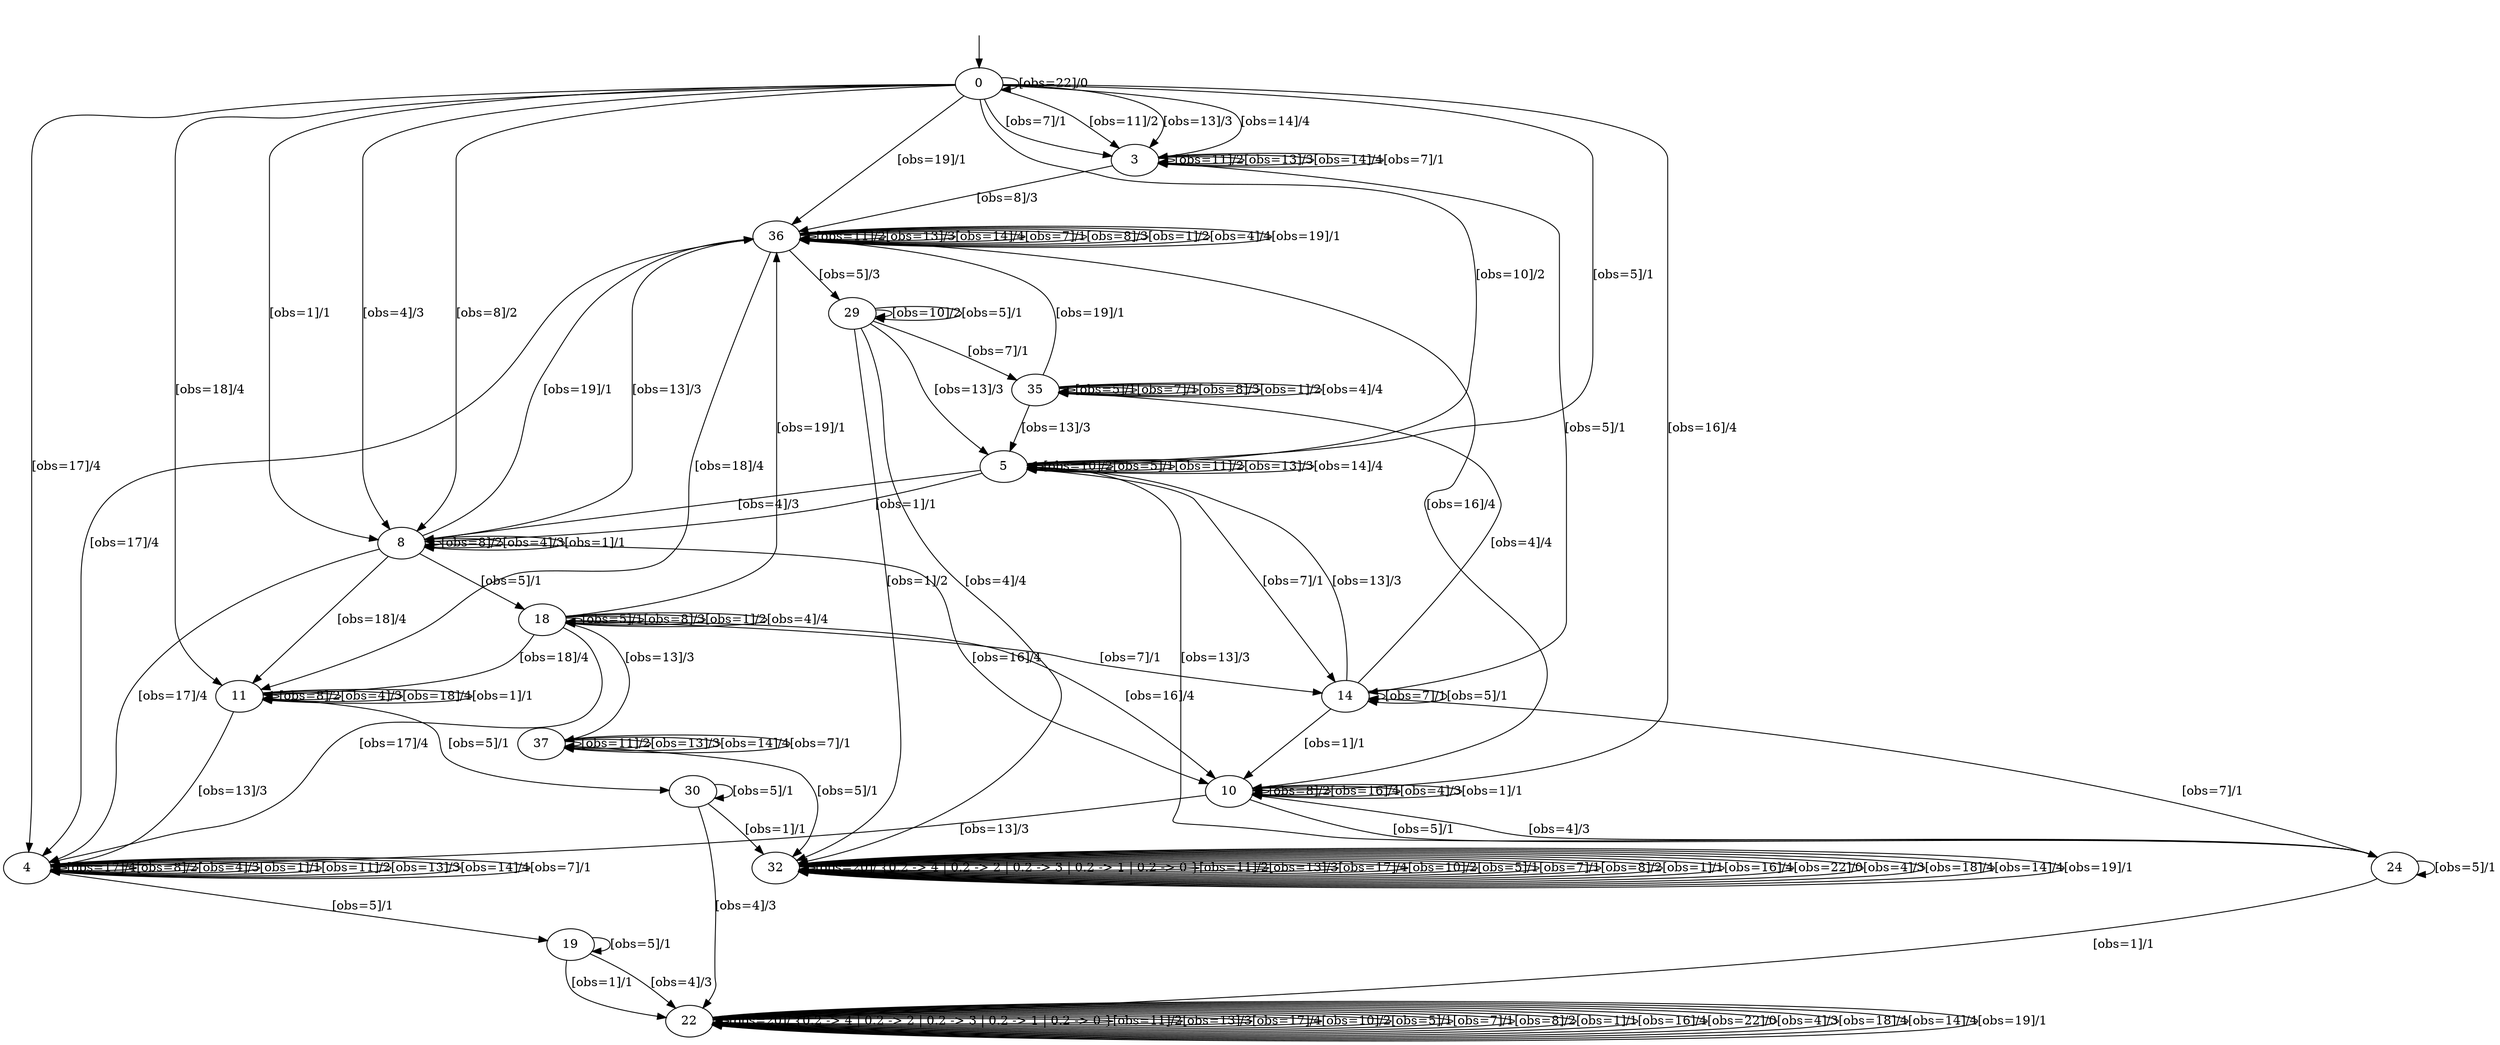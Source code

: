 digraph {
37;
36;
35;
32;
30;
29;
11;
10;
8;
5;
4;
3;
0;
14;
18;
19;
22;
24;
__init [label="", style=invis, width=0];
__init -> 0;
37 -> 37 [label="[obs=11]/2"];
37 -> 37 [label="[obs=13]/3"];
37 -> 37 [label="[obs=14]/4"];
37 -> 37 [label="[obs=7]/1"];
37 -> 32 [label="[obs=5]/1"];
36 -> 36 [label="[obs=11]/2"];
36 -> 36 [label="[obs=13]/3"];
36 -> 36 [label="[obs=14]/4"];
36 -> 36 [label="[obs=7]/1"];
36 -> 4 [label="[obs=17]/4"];
36 -> 36 [label="[obs=8]/3"];
36 -> 36 [label="[obs=1]/2"];
36 -> 10 [label="[obs=16]/4"];
36 -> 36 [label="[obs=4]/4"];
36 -> 11 [label="[obs=18]/4"];
36 -> 29 [label="[obs=5]/3"];
36 -> 36 [label="[obs=19]/1"];
35 -> 35 [label="[obs=5]/1"];
35 -> 35 [label="[obs=7]/1"];
35 -> 35 [label="[obs=8]/3"];
35 -> 35 [label="[obs=1]/2"];
35 -> 35 [label="[obs=4]/4"];
35 -> 5 [label="[obs=13]/3"];
35 -> 36 [label="[obs=19]/1"];
32 -> 32 [label="[obs=20]/ {0.2 -> 4 | 0.2 -> 2 | 0.2 -> 3 | 0.2 -> 1 | 0.2 -> 0 }"];
32 -> 32 [label="[obs=11]/2"];
32 -> 32 [label="[obs=13]/3"];
32 -> 32 [label="[obs=17]/4"];
32 -> 32 [label="[obs=10]/2"];
32 -> 32 [label="[obs=5]/1"];
32 -> 32 [label="[obs=7]/1"];
32 -> 32 [label="[obs=8]/2"];
32 -> 32 [label="[obs=1]/1"];
32 -> 32 [label="[obs=16]/4"];
32 -> 32 [label="[obs=22]/0"];
32 -> 32 [label="[obs=4]/3"];
32 -> 32 [label="[obs=18]/4"];
32 -> 32 [label="[obs=14]/4"];
32 -> 32 [label="[obs=19]/1"];
30 -> 30 [label="[obs=5]/1"];
30 -> 22 [label="[obs=4]/3"];
30 -> 32 [label="[obs=1]/1"];
29 -> 29 [label="[obs=10]/2"];
29 -> 29 [label="[obs=5]/1"];
29 -> 35 [label="[obs=7]/1"];
29 -> 5 [label="[obs=13]/3"];
29 -> 32 [label="[obs=1]/2"];
29 -> 32 [label="[obs=4]/4"];
11 -> 11 [label="[obs=8]/2"];
11 -> 11 [label="[obs=4]/3"];
11 -> 11 [label="[obs=18]/4"];
11 -> 30 [label="[obs=5]/1"];
11 -> 11 [label="[obs=1]/1"];
11 -> 4 [label="[obs=13]/3"];
10 -> 10 [label="[obs=8]/2"];
10 -> 10 [label="[obs=16]/4"];
10 -> 10 [label="[obs=4]/3"];
10 -> 24 [label="[obs=5]/1"];
10 -> 10 [label="[obs=1]/1"];
10 -> 4 [label="[obs=13]/3"];
8 -> 4 [label="[obs=17]/4"];
8 -> 8 [label="[obs=8]/2"];
8 -> 10 [label="[obs=16]/4"];
8 -> 8 [label="[obs=4]/3"];
8 -> 11 [label="[obs=18]/4"];
8 -> 36 [label="[obs=13]/3"];
8 -> 18 [label="[obs=5]/1"];
8 -> 8 [label="[obs=1]/1"];
8 -> 36 [label="[obs=19]/1"];
5 -> 5 [label="[obs=10]/2"];
5 -> 5 [label="[obs=5]/1"];
5 -> 14 [label="[obs=7]/1"];
5 -> 8 [label="[obs=4]/3"];
5 -> 8 [label="[obs=1]/1"];
5 -> 5 [label="[obs=11]/2"];
5 -> 5 [label="[obs=13]/3"];
5 -> 5 [label="[obs=14]/4"];
4 -> 4 [label="[obs=17]/4"];
4 -> 4 [label="[obs=8]/2"];
4 -> 4 [label="[obs=4]/3"];
4 -> 19 [label="[obs=5]/1"];
4 -> 4 [label="[obs=1]/1"];
4 -> 4 [label="[obs=11]/2"];
4 -> 4 [label="[obs=13]/3"];
4 -> 4 [label="[obs=14]/4"];
4 -> 4 [label="[obs=7]/1"];
3 -> 3 [label="[obs=11]/2"];
3 -> 3 [label="[obs=13]/3"];
3 -> 3 [label="[obs=14]/4"];
3 -> 3 [label="[obs=7]/1"];
3 -> 36 [label="[obs=8]/3"];
3 -> 14 [label="[obs=5]/1"];
0 -> 3 [label="[obs=11]/2"];
0 -> 3 [label="[obs=13]/3"];
0 -> 4 [label="[obs=17]/4"];
0 -> 5 [label="[obs=10]/2"];
0 -> 8 [label="[obs=8]/2"];
0 -> 10 [label="[obs=16]/4"];
0 -> 8 [label="[obs=4]/3"];
0 -> 11 [label="[obs=18]/4"];
0 -> 3 [label="[obs=14]/4"];
0 -> 8 [label="[obs=1]/1"];
0 -> 5 [label="[obs=5]/1"];
0 -> 3 [label="[obs=7]/1"];
0 -> 0 [label="[obs=22]/0"];
0 -> 36 [label="[obs=19]/1"];
14 -> 14 [label="[obs=7]/1"];
14 -> 14 [label="[obs=5]/1"];
14 -> 35 [label="[obs=4]/4"];
14 -> 10 [label="[obs=1]/1"];
14 -> 5 [label="[obs=13]/3"];
18 -> 37 [label="[obs=13]/3"];
18 -> 18 [label="[obs=5]/1"];
18 -> 14 [label="[obs=7]/1"];
18 -> 4 [label="[obs=17]/4"];
18 -> 18 [label="[obs=8]/3"];
18 -> 18 [label="[obs=1]/2"];
18 -> 10 [label="[obs=16]/4"];
18 -> 18 [label="[obs=4]/4"];
18 -> 11 [label="[obs=18]/4"];
18 -> 36 [label="[obs=19]/1"];
19 -> 19 [label="[obs=5]/1"];
19 -> 22 [label="[obs=1]/1"];
19 -> 22 [label="[obs=4]/3"];
22 -> 22 [label="[obs=20]/ {0.2 -> 4 | 0.2 -> 2 | 0.2 -> 3 | 0.2 -> 1 | 0.2 -> 0 }"];
22 -> 22 [label="[obs=11]/2"];
22 -> 22 [label="[obs=13]/3"];
22 -> 22 [label="[obs=17]/4"];
22 -> 22 [label="[obs=10]/2"];
22 -> 22 [label="[obs=5]/1"];
22 -> 22 [label="[obs=7]/1"];
22 -> 22 [label="[obs=8]/2"];
22 -> 22 [label="[obs=1]/1"];
22 -> 22 [label="[obs=16]/4"];
22 -> 22 [label="[obs=22]/0"];
22 -> 22 [label="[obs=4]/3"];
22 -> 22 [label="[obs=18]/4"];
22 -> 22 [label="[obs=14]/4"];
22 -> 22 [label="[obs=19]/1"];
24 -> 24 [label="[obs=5]/1"];
24 -> 14 [label="[obs=7]/1"];
24 -> 10 [label="[obs=4]/3"];
24 -> 5 [label="[obs=13]/3"];
24 -> 22 [label="[obs=1]/1"];
}